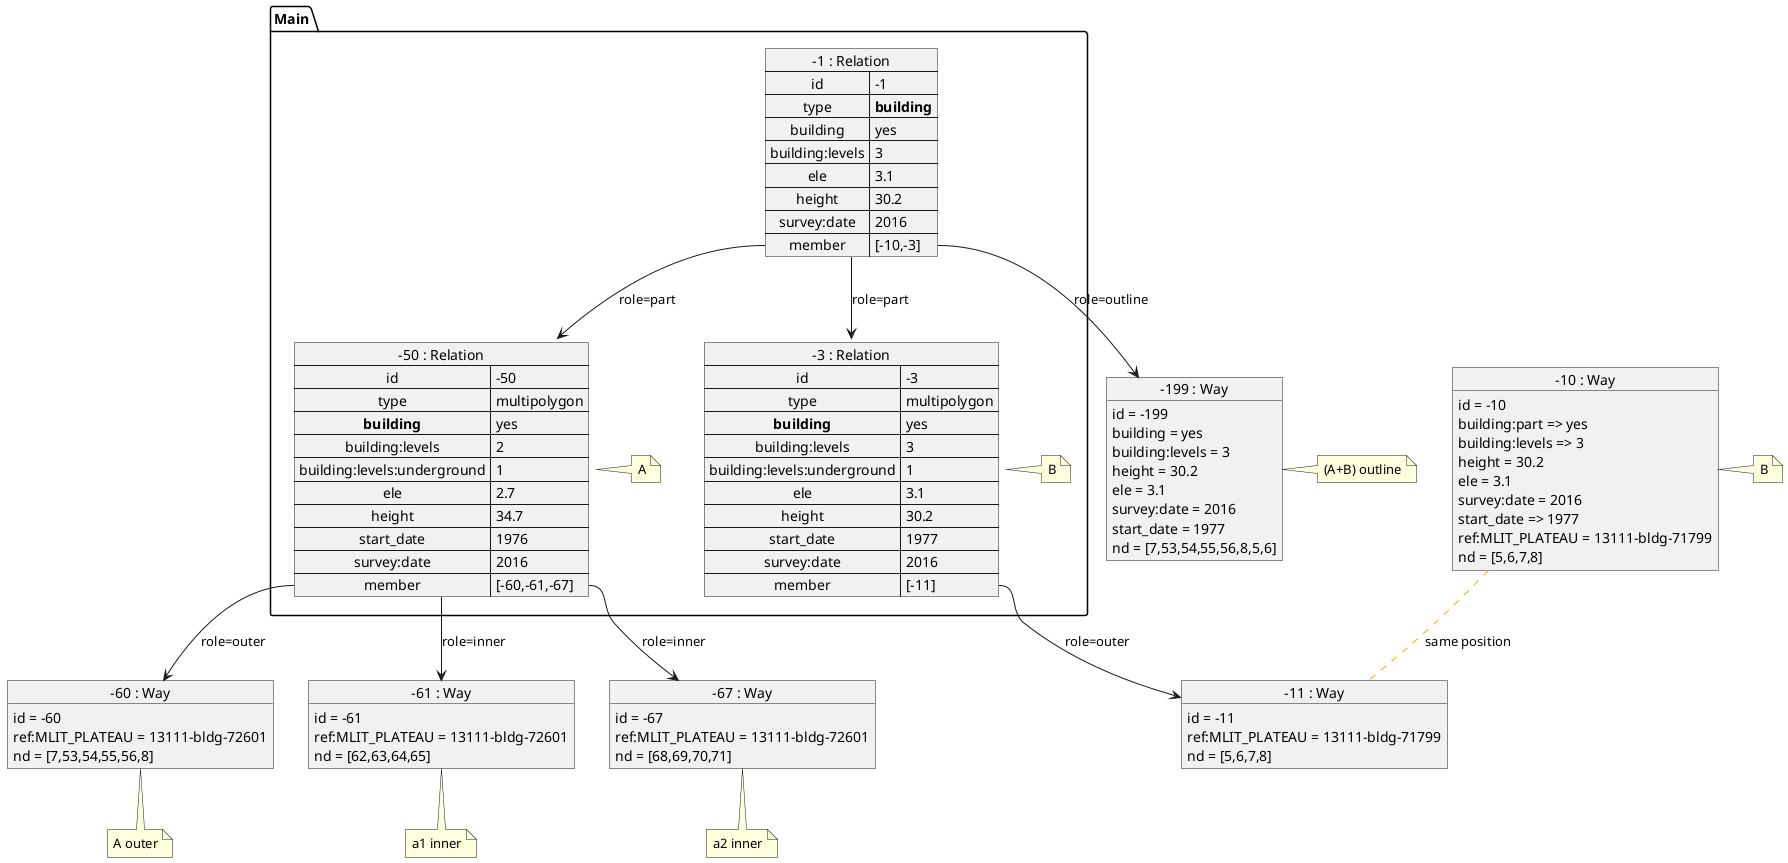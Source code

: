 @startuml
object "-199 : Way" as Way_199 {
  id = -199
  building = yes
  building:levels = 3
  height = 30.2
  ele = 3.1
  survey:date = 2016
  start_date = 1977
  nd = [7,53,54,55,56,8,5,6]
}
note right : (A+B) outline

object "-60 : Way" as Way_60 {
  id = -60
  ref:MLIT_PLATEAU = 13111-bldg-72601
  nd = [7,53,54,55,56,8]
}
note bottom : A outer

object "-61 : Way" as Way_61 {
  id = -61
  ref:MLIT_PLATEAU = 13111-bldg-72601
  nd = [62,63,64,65]
}
note bottom : a1 inner

object "-10 : Way" as Way_10 {
  id = -10
  building:part => yes
  building:levels => 3
  height = 30.2
  ele = 3.1
  survey:date = 2016
  start_date => 1977
  ref:MLIT_PLATEAU = 13111-bldg-71799
  nd = [5,6,7,8]
}
note right : B

object "-11 : Way" as Way_11 {
  id = -11
  ref:MLIT_PLATEAU = 13111-bldg-71799
  nd = [5,6,7,8]
}

object "-67 : Way" as Way_67 {
  id = -67
  ref:MLIT_PLATEAU = 13111-bldg-72601
  nd = [68,69,70,71]
}
note bottom : a2 inner

Way_10 .[#orange]. Way_11 : same position

package Main {
  map "-50 : Relation" as Relation_50 {
    id => -50
    type => multipolygon
    **building** => yes
    building:levels => 2
    building:levels:underground => 1
    ele => 2.7
    height => 34.7
    start_date => 1976
    survey:date => 2016
    member => [-60,-61,-67]
  }
  note right : A
  Relation_50::member --> Way_60 : role=outer
  Relation_50::member --> Way_61 : role=inner
  Relation_50::member --> Way_67 : role=inner

  map "-3 : Relation" as Relation_3 {
    id => -3
    type => multipolygon
    **building** => yes
    building:levels => 3
    building:levels:underground => 1
    ele => 3.1
    height => 30.2
    start_date => 1977
    survey:date => 2016
    member => [-11]
  }
  note right : B
  Relation_3::member --> Way_11	: role=outer

  map "-1 : Relation" as Relation_1 {
    id => -1
    type => **building**
    building => yes
    building:levels => 3
    ele => 3.1
    height => 30.2
    survey:date => 2016
    member => [-10,-3]
  }
  Relation_1::member --> Relation_3	: role=part
  Relation_1::member --> Relation_50	: role=part
  Relation_1::member --> Way_199	: role=outline
}
@enduml
